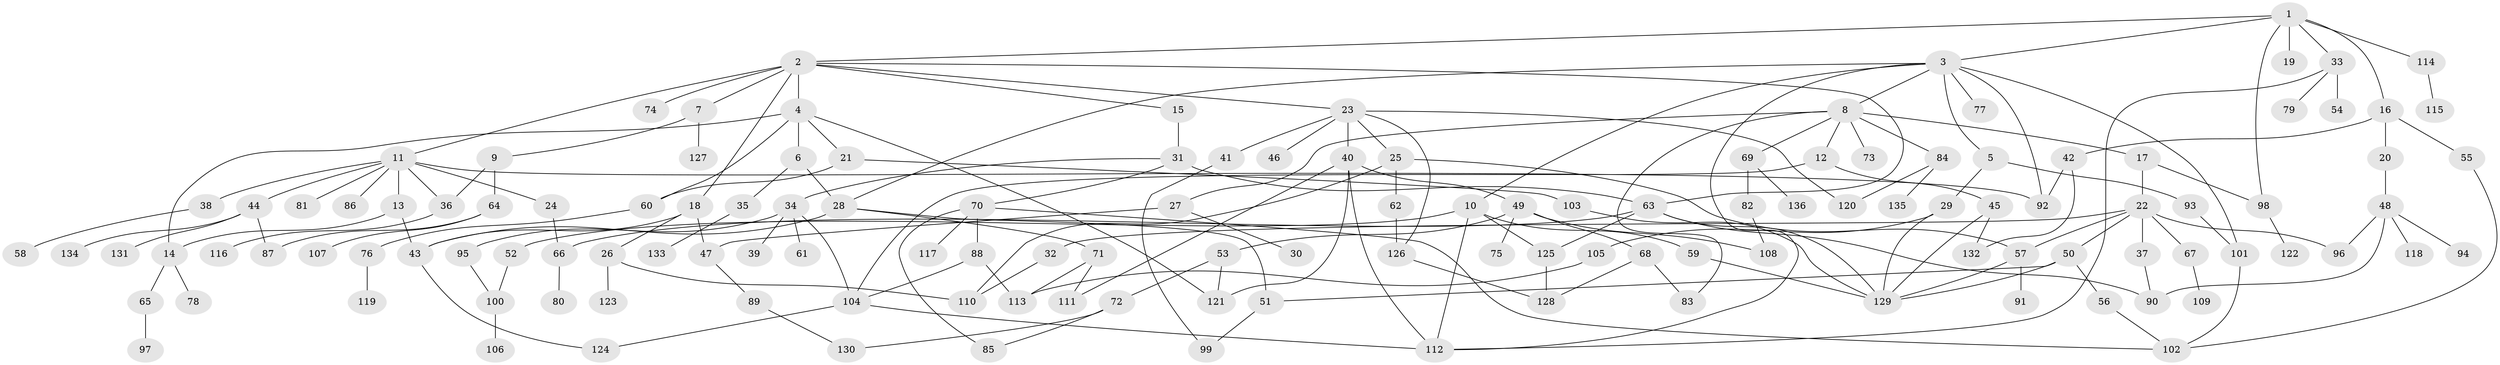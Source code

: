 // Generated by graph-tools (version 1.1) at 2025/01/03/09/25 03:01:10]
// undirected, 136 vertices, 189 edges
graph export_dot {
graph [start="1"]
  node [color=gray90,style=filled];
  1;
  2;
  3;
  4;
  5;
  6;
  7;
  8;
  9;
  10;
  11;
  12;
  13;
  14;
  15;
  16;
  17;
  18;
  19;
  20;
  21;
  22;
  23;
  24;
  25;
  26;
  27;
  28;
  29;
  30;
  31;
  32;
  33;
  34;
  35;
  36;
  37;
  38;
  39;
  40;
  41;
  42;
  43;
  44;
  45;
  46;
  47;
  48;
  49;
  50;
  51;
  52;
  53;
  54;
  55;
  56;
  57;
  58;
  59;
  60;
  61;
  62;
  63;
  64;
  65;
  66;
  67;
  68;
  69;
  70;
  71;
  72;
  73;
  74;
  75;
  76;
  77;
  78;
  79;
  80;
  81;
  82;
  83;
  84;
  85;
  86;
  87;
  88;
  89;
  90;
  91;
  92;
  93;
  94;
  95;
  96;
  97;
  98;
  99;
  100;
  101;
  102;
  103;
  104;
  105;
  106;
  107;
  108;
  109;
  110;
  111;
  112;
  113;
  114;
  115;
  116;
  117;
  118;
  119;
  120;
  121;
  122;
  123;
  124;
  125;
  126;
  127;
  128;
  129;
  130;
  131;
  132;
  133;
  134;
  135;
  136;
  1 -- 2;
  1 -- 3;
  1 -- 16;
  1 -- 19;
  1 -- 33;
  1 -- 98;
  1 -- 114;
  2 -- 4;
  2 -- 7;
  2 -- 11;
  2 -- 15;
  2 -- 18;
  2 -- 23;
  2 -- 63;
  2 -- 74;
  3 -- 5;
  3 -- 8;
  3 -- 10;
  3 -- 77;
  3 -- 92;
  3 -- 101;
  3 -- 112;
  3 -- 28;
  4 -- 6;
  4 -- 21;
  4 -- 60;
  4 -- 121;
  4 -- 14;
  5 -- 29;
  5 -- 93;
  6 -- 28;
  6 -- 35;
  7 -- 9;
  7 -- 127;
  8 -- 12;
  8 -- 17;
  8 -- 27;
  8 -- 69;
  8 -- 73;
  8 -- 84;
  8 -- 83;
  9 -- 36;
  9 -- 64;
  10 -- 52;
  10 -- 59;
  10 -- 125;
  10 -- 112;
  11 -- 13;
  11 -- 24;
  11 -- 38;
  11 -- 44;
  11 -- 81;
  11 -- 86;
  11 -- 36;
  11 -- 92;
  12 -- 45;
  12 -- 104;
  13 -- 14;
  13 -- 43;
  14 -- 65;
  14 -- 78;
  15 -- 31;
  16 -- 20;
  16 -- 42;
  16 -- 55;
  17 -- 22;
  17 -- 98;
  18 -- 26;
  18 -- 43;
  18 -- 47;
  20 -- 48;
  21 -- 103;
  21 -- 60;
  22 -- 32;
  22 -- 37;
  22 -- 50;
  22 -- 67;
  22 -- 96;
  22 -- 57;
  23 -- 25;
  23 -- 40;
  23 -- 41;
  23 -- 46;
  23 -- 120;
  23 -- 126;
  24 -- 66;
  25 -- 57;
  25 -- 62;
  25 -- 110;
  26 -- 123;
  26 -- 110;
  27 -- 30;
  27 -- 47;
  28 -- 51;
  28 -- 71;
  28 -- 43;
  29 -- 105;
  29 -- 129;
  31 -- 34;
  31 -- 70;
  31 -- 63;
  32 -- 110;
  33 -- 54;
  33 -- 79;
  33 -- 112;
  34 -- 39;
  34 -- 61;
  34 -- 95;
  34 -- 104;
  35 -- 133;
  36 -- 116;
  37 -- 90;
  38 -- 58;
  40 -- 49;
  40 -- 111;
  40 -- 121;
  40 -- 112;
  41 -- 99;
  42 -- 132;
  42 -- 92;
  43 -- 124;
  44 -- 87;
  44 -- 131;
  44 -- 134;
  45 -- 132;
  45 -- 129;
  47 -- 89;
  48 -- 94;
  48 -- 118;
  48 -- 90;
  48 -- 96;
  49 -- 53;
  49 -- 68;
  49 -- 75;
  49 -- 108;
  50 -- 56;
  50 -- 51;
  50 -- 129;
  51 -- 99;
  52 -- 100;
  53 -- 72;
  53 -- 121;
  55 -- 102;
  56 -- 102;
  57 -- 91;
  57 -- 129;
  59 -- 129;
  60 -- 76;
  62 -- 126;
  63 -- 66;
  63 -- 125;
  63 -- 129;
  63 -- 90;
  64 -- 107;
  64 -- 87;
  65 -- 97;
  66 -- 80;
  67 -- 109;
  68 -- 83;
  68 -- 128;
  69 -- 82;
  69 -- 136;
  70 -- 85;
  70 -- 88;
  70 -- 117;
  70 -- 102;
  71 -- 113;
  71 -- 111;
  72 -- 85;
  72 -- 130;
  76 -- 119;
  82 -- 108;
  84 -- 135;
  84 -- 120;
  88 -- 104;
  88 -- 113;
  89 -- 130;
  93 -- 101;
  95 -- 100;
  98 -- 122;
  100 -- 106;
  101 -- 102;
  103 -- 129;
  104 -- 124;
  104 -- 112;
  105 -- 113;
  114 -- 115;
  125 -- 128;
  126 -- 128;
}
